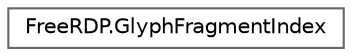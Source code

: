 digraph "Graphical Class Hierarchy"
{
 // LATEX_PDF_SIZE
  bgcolor="transparent";
  edge [fontname=Helvetica,fontsize=10,labelfontname=Helvetica,labelfontsize=10];
  node [fontname=Helvetica,fontsize=10,shape=box,height=0.2,width=0.4];
  rankdir="LR";
  Node0 [id="Node000000",label="FreeRDP.GlyphFragmentIndex",height=0.2,width=0.4,color="grey40", fillcolor="white", style="filled",URL="$struct_free_r_d_p_1_1_glyph_fragment_index.html",tooltip=" "];
}
